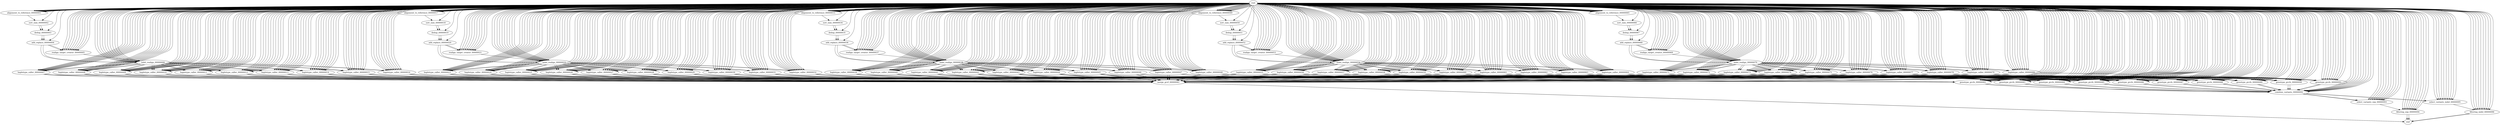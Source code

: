 digraph G {
  alignment_to_reference_00000001 [size="115.282"];
  sort_sam_00000002 [size="24.576"];
  dedup_00000003 [size="209.658"];
  add_replace_00000004 [size="133.391"];
  realign_target_creator_00000005 [size="80.019"];
  indel_realign_00000006 [size="84.294"];
  haplotype_caller_00000007 [size="180.669"];
  haplotype_caller_00000008 [size="108.26"];
  haplotype_caller_00000009 [size="542.896"];
  haplotype_caller_00000010 [size="70.95"];
  haplotype_caller_00000011 [size="453.519"];
  haplotype_caller_00000012 [size="70.95"];
  haplotype_caller_00000013 [size="386.617"];
  haplotype_caller_00000014 [size="526.986"];
  haplotype_caller_00000015 [size="598.566"];
  haplotype_caller_00000016 [size="272.158"];
  alignment_to_reference_00000017 [size="160.847"];
  sort_sam_00000018 [size="59.521"];
  dedup_00000019 [size="45.21"];
  add_replace_00000020 [size="13.98"];
  realign_target_creator_00000021 [size="47.455"];
  indel_realign_00000022 [size="152.628"];
  haplotype_caller_00000023 [size="600.534"];
  haplotype_caller_00000024 [size="549.346"];
  haplotype_caller_00000025 [size="315.293"];
  haplotype_caller_00000026 [size="550.278"];
  haplotype_caller_00000027 [size="545.014"];
  haplotype_caller_00000028 [size="170.959"];
  haplotype_caller_00000029 [size="373.493"];
  haplotype_caller_00000030 [size="156.555"];
  haplotype_caller_00000031 [size="70.95"];
  haplotype_caller_00000032 [size="405.337"];
  alignment_to_reference_00000033 [size="156.669"];
  sort_sam_00000034 [size="73.892"];
  dedup_00000035 [size="77.62"];
  add_replace_00000036 [size="136.064"];
  realign_target_creator_00000037 [size="47.455"];
  indel_realign_00000038 [size="180.244"];
  haplotype_caller_00000039 [size="78.796"];
  haplotype_caller_00000040 [size="307.645"];
  haplotype_caller_00000041 [size="368.805"];
  haplotype_caller_00000042 [size="70.95"];
  haplotype_caller_00000043 [size="454.88"];
  haplotype_caller_00000044 [size="70.95"];
  haplotype_caller_00000045 [size="367.745"];
  haplotype_caller_00000046 [size="684.22"];
  haplotype_caller_00000047 [size="485.167"];
  haplotype_caller_00000048 [size="227.436"];
  alignment_to_reference_00000049 [size="54.873"];
  sort_sam_00000050 [size="21.114"];
  dedup_00000051 [size="221.089"];
  add_replace_00000052 [size="106.533"];
  realign_target_creator_00000053 [size="474.473"];
  indel_realign_00000054 [size="86.773"];
  haplotype_caller_00000055 [size="70.95"];
  haplotype_caller_00000056 [size="371.957"];
  haplotype_caller_00000057 [size="625.09"];
  haplotype_caller_00000058 [size="343.991"];
  haplotype_caller_00000059 [size="542.074"];
  haplotype_caller_00000060 [size="70.95"];
  haplotype_caller_00000061 [size="364.993"];
  haplotype_caller_00000062 [size="410.375"];
  haplotype_caller_00000063 [size="117.539"];
  haplotype_caller_00000064 [size="312.333"];
  alignment_to_reference_00000065 [size="141.84"];
  sort_sam_00000066 [size="50.801"];
  dedup_00000067 [size="224.402"];
  add_replace_00000068 [size="139.024"];
  realign_target_creator_00000069 [size="349.676"];
  indel_realign_00000070 [size="186.357"];
  haplotype_caller_00000071 [size="508.222"];
  haplotype_caller_00000072 [size="663.194"];
  haplotype_caller_00000073 [size="424.047"];
  haplotype_caller_00000074 [size="375.35"];
  haplotype_caller_00000075 [size="96.209"];
  haplotype_caller_00000076 [size="528.437"];
  haplotype_caller_00000077 [size="406.071"];
  haplotype_caller_00000078 [size="500.933"];
  haplotype_caller_00000079 [size="539.686"];
  haplotype_caller_00000080 [size="70.95"];
  merge_gcvf_00000081 [size="3786.136"];
  genotype_gvcfs_00000082 [size="454.006"];
  genotype_gvcfs_00000083 [size="694.15"];
  genotype_gvcfs_00000084 [size="89.923"];
  genotype_gvcfs_00000085 [size="873.991"];
  genotype_gvcfs_00000086 [size="403.692"];
  genotype_gvcfs_00000087 [size="174.226"];
  genotype_gvcfs_00000088 [size="89.923"];
  genotype_gvcfs_00000089 [size="892.797"];
  genotype_gvcfs_00000090 [size="569.964"];
  genotype_gvcfs_00000091 [size="357.887"];
  combine_variants_00000092 [size="16.391"];
  select_variants_snp_00000093 [size="19.749"];
  filtering_snp_00000094 [size="6.751"];
  select_variants_indel_00000095 [size="20.767"];
  filtering_indel_00000096 [size="33.859"];
  alignment_to_reference_00000001 -> sort_sam_00000002 [size="112561"]
  root -> alignment_to_reference_00000001 [size="142561"]
  root -> alignment_to_reference_00000001 [size="244623820"]
  root -> alignment_to_reference_00000001 [size="41379"]
  root -> alignment_to_reference_00000001 [size="23845"]
  root -> alignment_to_reference_00000001 [size="489247688"]
  root -> alignment_to_reference_00000001 [size="108988506"]
  root -> alignment_to_reference_00000001 [size="259156"]
  root -> alignment_to_reference_00000001 [size="990744229"]
  root -> alignment_to_reference_00000001 [size="47448"]
  root -> alignment_to_reference_00000001 [size="978495356"]
  root -> alignment_to_reference_00000001 [size="15976"]
  sort_sam_00000002 -> dedup_00000003 [size="127424"]
  sort_sam_00000002 -> dedup_00000003 [size="36576"]
  root -> sort_sam_00000002 [size="108988506"]
  dedup_00000003 -> add_replace_00000004 [size="127424"]
  dedup_00000003 -> add_replace_00000004 [size="37469"]
  root -> dedup_00000003 [size="108988506"]
  add_replace_00000004 -> realign_target_creator_00000005 [size="127424"]
  add_replace_00000004 -> indel_realign_00000006 [size="127424"]
  add_replace_00000004 -> realign_target_creator_00000005 [size="3795"]
  add_replace_00000004 -> indel_realign_00000006 [size="3795"]
  root -> add_replace_00000004 [size="108988506"]
  realign_target_creator_00000005 -> indel_realign_00000006 [size="40"]
  root -> realign_target_creator_00000005 [size="142561"]
  root -> realign_target_creator_00000005 [size="244623820"]
  root -> realign_target_creator_00000005 [size="41379"]
  root -> realign_target_creator_00000005 [size="489247688"]
  root -> realign_target_creator_00000005 [size="108988506"]
  root -> realign_target_creator_00000005 [size="259156"]
  root -> realign_target_creator_00000005 [size="990744229"]
  root -> realign_target_creator_00000005 [size="47448"]
  root -> realign_target_creator_00000005 [size="978495356"]
  root -> realign_target_creator_00000005 [size="15976"]
  indel_realign_00000006 -> haplotype_caller_00000007 [size="29336"]
  indel_realign_00000006 -> haplotype_caller_00000008 [size="29336"]
  indel_realign_00000006 -> haplotype_caller_00000009 [size="29336"]
  indel_realign_00000006 -> haplotype_caller_00000010 [size="29336"]
  indel_realign_00000006 -> haplotype_caller_00000011 [size="29336"]
  indel_realign_00000006 -> haplotype_caller_00000012 [size="29336"]
  indel_realign_00000006 -> haplotype_caller_00000013 [size="29336"]
  indel_realign_00000006 -> haplotype_caller_00000014 [size="29336"]
  indel_realign_00000006 -> haplotype_caller_00000015 [size="29336"]
  indel_realign_00000006 -> haplotype_caller_00000016 [size="29336"]
  indel_realign_00000006 -> haplotype_caller_00000007 [size="127424"]
  indel_realign_00000006 -> haplotype_caller_00000008 [size="127424"]
  indel_realign_00000006 -> haplotype_caller_00000009 [size="127424"]
  indel_realign_00000006 -> haplotype_caller_00000010 [size="127424"]
  indel_realign_00000006 -> haplotype_caller_00000011 [size="127424"]
  indel_realign_00000006 -> haplotype_caller_00000012 [size="127424"]
  indel_realign_00000006 -> haplotype_caller_00000013 [size="127424"]
  indel_realign_00000006 -> haplotype_caller_00000014 [size="127424"]
  indel_realign_00000006 -> haplotype_caller_00000015 [size="127424"]
  indel_realign_00000006 -> haplotype_caller_00000016 [size="127424"]
  root -> indel_realign_00000006 [size="142561"]
  root -> indel_realign_00000006 [size="244623820"]
  root -> indel_realign_00000006 [size="41379"]
  root -> indel_realign_00000006 [size="489247688"]
  root -> indel_realign_00000006 [size="108988506"]
  root -> indel_realign_00000006 [size="259156"]
  root -> indel_realign_00000006 [size="990744229"]
  root -> indel_realign_00000006 [size="47448"]
  root -> indel_realign_00000006 [size="978495356"]
  root -> indel_realign_00000006 [size="15976"]
  haplotype_caller_00000007 -> merge_gcvf_00000081 [size="75728"]
  haplotype_caller_00000007 -> genotype_gvcfs_00000082 [size="75728"]
  haplotype_caller_00000007 -> merge_gcvf_00000081 [size="22421"]
  haplotype_caller_00000007 -> genotype_gvcfs_00000082 [size="22421"]
  root -> haplotype_caller_00000007 [size="142561"]
  root -> haplotype_caller_00000007 [size="244623820"]
  root -> haplotype_caller_00000007 [size="41379"]
  root -> haplotype_caller_00000007 [size="489247688"]
  root -> haplotype_caller_00000007 [size="108988506"]
  root -> haplotype_caller_00000007 [size="259156"]
  root -> haplotype_caller_00000007 [size="990744229"]
  root -> haplotype_caller_00000007 [size="47448"]
  root -> haplotype_caller_00000007 [size="978495356"]
  root -> haplotype_caller_00000007 [size="2689"]
  haplotype_caller_00000008 -> merge_gcvf_00000081 [size="75728"]
  haplotype_caller_00000008 -> genotype_gvcfs_00000083 [size="75728"]
  haplotype_caller_00000008 -> merge_gcvf_00000081 [size="13352"]
  haplotype_caller_00000008 -> genotype_gvcfs_00000083 [size="13352"]
  root -> haplotype_caller_00000008 [size="142561"]
  root -> haplotype_caller_00000008 [size="244623820"]
  root -> haplotype_caller_00000008 [size="41379"]
  root -> haplotype_caller_00000008 [size="489247688"]
  root -> haplotype_caller_00000008 [size="108988506"]
  root -> haplotype_caller_00000008 [size="259156"]
  root -> haplotype_caller_00000008 [size="990744229"]
  root -> haplotype_caller_00000008 [size="47448"]
  root -> haplotype_caller_00000008 [size="978495356"]
  root -> haplotype_caller_00000008 [size="2871"]
  haplotype_caller_00000009 -> merge_gcvf_00000081 [size="75727"]
  haplotype_caller_00000009 -> genotype_gvcfs_00000084 [size="75727"]
  haplotype_caller_00000009 -> merge_gcvf_00000081 [size="20791"]
  haplotype_caller_00000009 -> genotype_gvcfs_00000084 [size="20791"]
  root -> haplotype_caller_00000009 [size="142561"]
  root -> haplotype_caller_00000009 [size="244623820"]
  root -> haplotype_caller_00000009 [size="41379"]
  root -> haplotype_caller_00000009 [size="489247688"]
  root -> haplotype_caller_00000009 [size="108988506"]
  root -> haplotype_caller_00000009 [size="259156"]
  root -> haplotype_caller_00000009 [size="990744229"]
  root -> haplotype_caller_00000009 [size="47448"]
  root -> haplotype_caller_00000009 [size="978495356"]
  root -> haplotype_caller_00000009 [size="11863"]
  haplotype_caller_00000010 -> merge_gcvf_00000081 [size="75727"]
  haplotype_caller_00000010 -> genotype_gvcfs_00000085 [size="75727"]
  haplotype_caller_00000010 -> merge_gcvf_00000081 [size="15399"]
  haplotype_caller_00000010 -> genotype_gvcfs_00000085 [size="15399"]
  root -> haplotype_caller_00000010 [size="142561"]
  root -> haplotype_caller_00000010 [size="244623820"]
  root -> haplotype_caller_00000010 [size="41379"]
  root -> haplotype_caller_00000010 [size="489247688"]
  root -> haplotype_caller_00000010 [size="108988506"]
  root -> haplotype_caller_00000010 [size="259156"]
  root -> haplotype_caller_00000010 [size="990744229"]
  root -> haplotype_caller_00000010 [size="47448"]
  root -> haplotype_caller_00000010 [size="978495356"]
  root -> haplotype_caller_00000010 [size="12024"]
  haplotype_caller_00000011 -> merge_gcvf_00000081 [size="75728"]
  haplotype_caller_00000011 -> genotype_gvcfs_00000086 [size="75728"]
  haplotype_caller_00000011 -> merge_gcvf_00000081 [size="23513"]
  haplotype_caller_00000011 -> genotype_gvcfs_00000086 [size="23513"]
  root -> haplotype_caller_00000011 [size="142561"]
  root -> haplotype_caller_00000011 [size="244623820"]
  root -> haplotype_caller_00000011 [size="41379"]
  root -> haplotype_caller_00000011 [size="489247688"]
  root -> haplotype_caller_00000011 [size="108988506"]
  root -> haplotype_caller_00000011 [size="259156"]
  root -> haplotype_caller_00000011 [size="990744229"]
  root -> haplotype_caller_00000011 [size="47448"]
  root -> haplotype_caller_00000011 [size="978495356"]
  root -> haplotype_caller_00000011 [size="4243"]
  haplotype_caller_00000012 -> merge_gcvf_00000081 [size="75727"]
  haplotype_caller_00000012 -> genotype_gvcfs_00000087 [size="75727"]
  haplotype_caller_00000012 -> merge_gcvf_00000081 [size="30520"]
  haplotype_caller_00000012 -> genotype_gvcfs_00000087 [size="30520"]
  root -> haplotype_caller_00000012 [size="142561"]
  root -> haplotype_caller_00000012 [size="244623820"]
  root -> haplotype_caller_00000012 [size="41379"]
  root -> haplotype_caller_00000012 [size="489247688"]
  root -> haplotype_caller_00000012 [size="108988506"]
  root -> haplotype_caller_00000012 [size="259156"]
  root -> haplotype_caller_00000012 [size="990744229"]
  root -> haplotype_caller_00000012 [size="47448"]
  root -> haplotype_caller_00000012 [size="978495356"]
  root -> haplotype_caller_00000012 [size="17409"]
  haplotype_caller_00000013 -> merge_gcvf_00000081 [size="75727"]
  haplotype_caller_00000013 -> genotype_gvcfs_00000088 [size="75727"]
  haplotype_caller_00000013 -> merge_gcvf_00000081 [size="22270"]
  haplotype_caller_00000013 -> genotype_gvcfs_00000088 [size="22270"]
  root -> haplotype_caller_00000013 [size="142561"]
  root -> haplotype_caller_00000013 [size="244623820"]
  root -> haplotype_caller_00000013 [size="41379"]
  root -> haplotype_caller_00000013 [size="489247688"]
  root -> haplotype_caller_00000013 [size="108988506"]
  root -> haplotype_caller_00000013 [size="259156"]
  root -> haplotype_caller_00000013 [size="990744229"]
  root -> haplotype_caller_00000013 [size="47448"]
  root -> haplotype_caller_00000013 [size="978495356"]
  root -> haplotype_caller_00000013 [size="14685"]
  haplotype_caller_00000014 -> merge_gcvf_00000081 [size="75727"]
  haplotype_caller_00000014 -> genotype_gvcfs_00000089 [size="75727"]
  haplotype_caller_00000014 -> merge_gcvf_00000081 [size="28948"]
  haplotype_caller_00000014 -> genotype_gvcfs_00000089 [size="28948"]
  root -> haplotype_caller_00000014 [size="142561"]
  root -> haplotype_caller_00000014 [size="244623820"]
  root -> haplotype_caller_00000014 [size="41379"]
  root -> haplotype_caller_00000014 [size="489247688"]
  root -> haplotype_caller_00000014 [size="108988506"]
  root -> haplotype_caller_00000014 [size="259156"]
  root -> haplotype_caller_00000014 [size="990744229"]
  root -> haplotype_caller_00000014 [size="47448"]
  root -> haplotype_caller_00000014 [size="978495356"]
  root -> haplotype_caller_00000014 [size="9015"]
  haplotype_caller_00000015 -> merge_gcvf_00000081 [size="75728"]
  haplotype_caller_00000015 -> genotype_gvcfs_00000090 [size="75728"]
  haplotype_caller_00000015 -> merge_gcvf_00000081 [size="21829"]
  haplotype_caller_00000015 -> genotype_gvcfs_00000090 [size="21829"]
  root -> haplotype_caller_00000015 [size="142561"]
  root -> haplotype_caller_00000015 [size="244623820"]
  root -> haplotype_caller_00000015 [size="41379"]
  root -> haplotype_caller_00000015 [size="489247688"]
  root -> haplotype_caller_00000015 [size="108988506"]
  root -> haplotype_caller_00000015 [size="259156"]
  root -> haplotype_caller_00000015 [size="990744229"]
  root -> haplotype_caller_00000015 [size="47448"]
  root -> haplotype_caller_00000015 [size="978495356"]
  root -> haplotype_caller_00000015 [size="16957"]
  haplotype_caller_00000016 -> merge_gcvf_00000081 [size="75727"]
  haplotype_caller_00000016 -> genotype_gvcfs_00000091 [size="75727"]
  haplotype_caller_00000016 -> merge_gcvf_00000081 [size="30344"]
  haplotype_caller_00000016 -> genotype_gvcfs_00000091 [size="30344"]
  root -> haplotype_caller_00000016 [size="142561"]
  root -> haplotype_caller_00000016 [size="244623820"]
  root -> haplotype_caller_00000016 [size="41379"]
  root -> haplotype_caller_00000016 [size="489247688"]
  root -> haplotype_caller_00000016 [size="108988506"]
  root -> haplotype_caller_00000016 [size="259156"]
  root -> haplotype_caller_00000016 [size="990744229"]
  root -> haplotype_caller_00000016 [size="47448"]
  root -> haplotype_caller_00000016 [size="978495356"]
  root -> haplotype_caller_00000016 [size="14416"]
  alignment_to_reference_00000017 -> sort_sam_00000018 [size="112561"]
  root -> alignment_to_reference_00000017 [size="142561"]
  root -> alignment_to_reference_00000017 [size="244623820"]
  root -> alignment_to_reference_00000017 [size="41379"]
  root -> alignment_to_reference_00000017 [size="23845"]
  root -> alignment_to_reference_00000017 [size="489247688"]
  root -> alignment_to_reference_00000017 [size="108988506"]
  root -> alignment_to_reference_00000017 [size="259156"]
  root -> alignment_to_reference_00000017 [size="990744229"]
  root -> alignment_to_reference_00000017 [size="47448"]
  root -> alignment_to_reference_00000017 [size="978495356"]
  root -> alignment_to_reference_00000017 [size="15976"]
  sort_sam_00000018 -> dedup_00000019 [size="127424"]
  sort_sam_00000018 -> dedup_00000019 [size="36576"]
  root -> sort_sam_00000018 [size="108988506"]
  dedup_00000019 -> add_replace_00000020 [size="127424"]
  dedup_00000019 -> add_replace_00000020 [size="37469"]
  root -> dedup_00000019 [size="108988506"]
  add_replace_00000020 -> realign_target_creator_00000021 [size="127424"]
  add_replace_00000020 -> indel_realign_00000022 [size="127424"]
  add_replace_00000020 -> realign_target_creator_00000021 [size="3795"]
  add_replace_00000020 -> indel_realign_00000022 [size="3795"]
  root -> add_replace_00000020 [size="108988506"]
  realign_target_creator_00000021 -> indel_realign_00000022 [size="40"]
  root -> realign_target_creator_00000021 [size="142561"]
  root -> realign_target_creator_00000021 [size="244623820"]
  root -> realign_target_creator_00000021 [size="41379"]
  root -> realign_target_creator_00000021 [size="489247688"]
  root -> realign_target_creator_00000021 [size="108988506"]
  root -> realign_target_creator_00000021 [size="259156"]
  root -> realign_target_creator_00000021 [size="990744229"]
  root -> realign_target_creator_00000021 [size="47448"]
  root -> realign_target_creator_00000021 [size="978495356"]
  root -> realign_target_creator_00000021 [size="15976"]
  indel_realign_00000022 -> haplotype_caller_00000023 [size="56621"]
  indel_realign_00000022 -> haplotype_caller_00000024 [size="56621"]
  indel_realign_00000022 -> haplotype_caller_00000025 [size="56621"]
  indel_realign_00000022 -> haplotype_caller_00000026 [size="56621"]
  indel_realign_00000022 -> haplotype_caller_00000027 [size="56621"]
  indel_realign_00000022 -> haplotype_caller_00000028 [size="56621"]
  indel_realign_00000022 -> haplotype_caller_00000029 [size="56621"]
  indel_realign_00000022 -> haplotype_caller_00000030 [size="56621"]
  indel_realign_00000022 -> haplotype_caller_00000031 [size="56621"]
  indel_realign_00000022 -> haplotype_caller_00000032 [size="56621"]
  indel_realign_00000022 -> haplotype_caller_00000023 [size="127424"]
  indel_realign_00000022 -> haplotype_caller_00000024 [size="127424"]
  indel_realign_00000022 -> haplotype_caller_00000025 [size="127424"]
  indel_realign_00000022 -> haplotype_caller_00000026 [size="127424"]
  indel_realign_00000022 -> haplotype_caller_00000027 [size="127424"]
  indel_realign_00000022 -> haplotype_caller_00000028 [size="127424"]
  indel_realign_00000022 -> haplotype_caller_00000029 [size="127424"]
  indel_realign_00000022 -> haplotype_caller_00000030 [size="127424"]
  indel_realign_00000022 -> haplotype_caller_00000031 [size="127424"]
  indel_realign_00000022 -> haplotype_caller_00000032 [size="127424"]
  root -> indel_realign_00000022 [size="142561"]
  root -> indel_realign_00000022 [size="244623820"]
  root -> indel_realign_00000022 [size="41379"]
  root -> indel_realign_00000022 [size="489247688"]
  root -> indel_realign_00000022 [size="108988506"]
  root -> indel_realign_00000022 [size="259156"]
  root -> indel_realign_00000022 [size="990744229"]
  root -> indel_realign_00000022 [size="47448"]
  root -> indel_realign_00000022 [size="978495356"]
  root -> indel_realign_00000022 [size="15976"]
  haplotype_caller_00000023 -> merge_gcvf_00000081 [size="75727"]
  haplotype_caller_00000023 -> genotype_gvcfs_00000082 [size="75727"]
  haplotype_caller_00000023 -> merge_gcvf_00000081 [size="7817"]
  haplotype_caller_00000023 -> genotype_gvcfs_00000082 [size="7817"]
  root -> haplotype_caller_00000023 [size="142561"]
  root -> haplotype_caller_00000023 [size="244623820"]
  root -> haplotype_caller_00000023 [size="41379"]
  root -> haplotype_caller_00000023 [size="489247688"]
  root -> haplotype_caller_00000023 [size="108988506"]
  root -> haplotype_caller_00000023 [size="259156"]
  root -> haplotype_caller_00000023 [size="990744229"]
  root -> haplotype_caller_00000023 [size="47448"]
  root -> haplotype_caller_00000023 [size="978495356"]
  root -> haplotype_caller_00000023 [size="13420"]
  haplotype_caller_00000024 -> merge_gcvf_00000081 [size="75727"]
  haplotype_caller_00000024 -> genotype_gvcfs_00000083 [size="75727"]
  haplotype_caller_00000024 -> merge_gcvf_00000081 [size="26586"]
  haplotype_caller_00000024 -> genotype_gvcfs_00000083 [size="26586"]
  root -> haplotype_caller_00000024 [size="142561"]
  root -> haplotype_caller_00000024 [size="244623820"]
  root -> haplotype_caller_00000024 [size="41379"]
  root -> haplotype_caller_00000024 [size="489247688"]
  root -> haplotype_caller_00000024 [size="108988506"]
  root -> haplotype_caller_00000024 [size="259156"]
  root -> haplotype_caller_00000024 [size="990744229"]
  root -> haplotype_caller_00000024 [size="47448"]
  root -> haplotype_caller_00000024 [size="978495356"]
  root -> haplotype_caller_00000024 [size="15843"]
  haplotype_caller_00000025 -> merge_gcvf_00000081 [size="75727"]
  haplotype_caller_00000025 -> genotype_gvcfs_00000084 [size="75727"]
  haplotype_caller_00000025 -> merge_gcvf_00000081 [size="24424"]
  haplotype_caller_00000025 -> genotype_gvcfs_00000084 [size="24424"]
  root -> haplotype_caller_00000025 [size="142561"]
  root -> haplotype_caller_00000025 [size="244623820"]
  root -> haplotype_caller_00000025 [size="41379"]
  root -> haplotype_caller_00000025 [size="489247688"]
  root -> haplotype_caller_00000025 [size="108988506"]
  root -> haplotype_caller_00000025 [size="259156"]
  root -> haplotype_caller_00000025 [size="990744229"]
  root -> haplotype_caller_00000025 [size="47448"]
  root -> haplotype_caller_00000025 [size="978495356"]
  root -> haplotype_caller_00000025 [size="17245"]
  haplotype_caller_00000026 -> merge_gcvf_00000081 [size="75727"]
  haplotype_caller_00000026 -> genotype_gvcfs_00000085 [size="75727"]
  haplotype_caller_00000026 -> merge_gcvf_00000081 [size="29581"]
  haplotype_caller_00000026 -> genotype_gvcfs_00000085 [size="29581"]
  root -> haplotype_caller_00000026 [size="142561"]
  root -> haplotype_caller_00000026 [size="244623820"]
  root -> haplotype_caller_00000026 [size="41379"]
  root -> haplotype_caller_00000026 [size="489247688"]
  root -> haplotype_caller_00000026 [size="108988506"]
  root -> haplotype_caller_00000026 [size="259156"]
  root -> haplotype_caller_00000026 [size="990744229"]
  root -> haplotype_caller_00000026 [size="47448"]
  root -> haplotype_caller_00000026 [size="978495356"]
  root -> haplotype_caller_00000026 [size="14794"]
  haplotype_caller_00000027 -> merge_gcvf_00000081 [size="75727"]
  haplotype_caller_00000027 -> genotype_gvcfs_00000086 [size="75727"]
  haplotype_caller_00000027 -> merge_gcvf_00000081 [size="2844"]
  haplotype_caller_00000027 -> genotype_gvcfs_00000086 [size="2844"]
  root -> haplotype_caller_00000027 [size="142561"]
  root -> haplotype_caller_00000027 [size="244623820"]
  root -> haplotype_caller_00000027 [size="41379"]
  root -> haplotype_caller_00000027 [size="489247688"]
  root -> haplotype_caller_00000027 [size="108988506"]
  root -> haplotype_caller_00000027 [size="259156"]
  root -> haplotype_caller_00000027 [size="990744229"]
  root -> haplotype_caller_00000027 [size="47448"]
  root -> haplotype_caller_00000027 [size="978495356"]
  root -> haplotype_caller_00000027 [size="14391"]
  haplotype_caller_00000028 -> merge_gcvf_00000081 [size="75727"]
  haplotype_caller_00000028 -> genotype_gvcfs_00000087 [size="75727"]
  haplotype_caller_00000028 -> merge_gcvf_00000081 [size="28641"]
  haplotype_caller_00000028 -> genotype_gvcfs_00000087 [size="28641"]
  root -> haplotype_caller_00000028 [size="142561"]
  root -> haplotype_caller_00000028 [size="244623820"]
  root -> haplotype_caller_00000028 [size="41379"]
  root -> haplotype_caller_00000028 [size="489247688"]
  root -> haplotype_caller_00000028 [size="108988506"]
  root -> haplotype_caller_00000028 [size="259156"]
  root -> haplotype_caller_00000028 [size="990744229"]
  root -> haplotype_caller_00000028 [size="47448"]
  root -> haplotype_caller_00000028 [size="978495356"]
  root -> haplotype_caller_00000028 [size="15835"]
  haplotype_caller_00000029 -> merge_gcvf_00000081 [size="75728"]
  haplotype_caller_00000029 -> genotype_gvcfs_00000088 [size="75728"]
  haplotype_caller_00000029 -> merge_gcvf_00000081 [size="10907"]
  haplotype_caller_00000029 -> genotype_gvcfs_00000088 [size="10907"]
  root -> haplotype_caller_00000029 [size="142561"]
  root -> haplotype_caller_00000029 [size="244623820"]
  root -> haplotype_caller_00000029 [size="41379"]
  root -> haplotype_caller_00000029 [size="489247688"]
  root -> haplotype_caller_00000029 [size="108988506"]
  root -> haplotype_caller_00000029 [size="259156"]
  root -> haplotype_caller_00000029 [size="990744229"]
  root -> haplotype_caller_00000029 [size="47448"]
  root -> haplotype_caller_00000029 [size="978495356"]
  root -> haplotype_caller_00000029 [size="10076"]
  haplotype_caller_00000030 -> merge_gcvf_00000081 [size="75727"]
  haplotype_caller_00000030 -> genotype_gvcfs_00000089 [size="75727"]
  haplotype_caller_00000030 -> merge_gcvf_00000081 [size="23535"]
  haplotype_caller_00000030 -> genotype_gvcfs_00000089 [size="23535"]
  root -> haplotype_caller_00000030 [size="142561"]
  root -> haplotype_caller_00000030 [size="244623820"]
  root -> haplotype_caller_00000030 [size="41379"]
  root -> haplotype_caller_00000030 [size="489247688"]
  root -> haplotype_caller_00000030 [size="108988506"]
  root -> haplotype_caller_00000030 [size="259156"]
  root -> haplotype_caller_00000030 [size="990744229"]
  root -> haplotype_caller_00000030 [size="47448"]
  root -> haplotype_caller_00000030 [size="978495356"]
  root -> haplotype_caller_00000030 [size="3399"]
  haplotype_caller_00000031 -> merge_gcvf_00000081 [size="75728"]
  haplotype_caller_00000031 -> genotype_gvcfs_00000090 [size="75728"]
  haplotype_caller_00000031 -> merge_gcvf_00000081 [size="19680"]
  haplotype_caller_00000031 -> genotype_gvcfs_00000090 [size="19680"]
  root -> haplotype_caller_00000031 [size="142561"]
  root -> haplotype_caller_00000031 [size="244623820"]
  root -> haplotype_caller_00000031 [size="41379"]
  root -> haplotype_caller_00000031 [size="489247688"]
  root -> haplotype_caller_00000031 [size="108988506"]
  root -> haplotype_caller_00000031 [size="259156"]
  root -> haplotype_caller_00000031 [size="990744229"]
  root -> haplotype_caller_00000031 [size="47448"]
  root -> haplotype_caller_00000031 [size="978495356"]
  root -> haplotype_caller_00000031 [size="10939"]
  haplotype_caller_00000032 -> merge_gcvf_00000081 [size="75727"]
  haplotype_caller_00000032 -> genotype_gvcfs_00000091 [size="75727"]
  haplotype_caller_00000032 -> merge_gcvf_00000081 [size="24580"]
  haplotype_caller_00000032 -> genotype_gvcfs_00000091 [size="24580"]
  root -> haplotype_caller_00000032 [size="142561"]
  root -> haplotype_caller_00000032 [size="244623820"]
  root -> haplotype_caller_00000032 [size="41379"]
  root -> haplotype_caller_00000032 [size="489247688"]
  root -> haplotype_caller_00000032 [size="108988506"]
  root -> haplotype_caller_00000032 [size="259156"]
  root -> haplotype_caller_00000032 [size="990744229"]
  root -> haplotype_caller_00000032 [size="47448"]
  root -> haplotype_caller_00000032 [size="978495356"]
  root -> haplotype_caller_00000032 [size="12549"]
  alignment_to_reference_00000033 -> sort_sam_00000034 [size="112561"]
  root -> alignment_to_reference_00000033 [size="142561"]
  root -> alignment_to_reference_00000033 [size="244623820"]
  root -> alignment_to_reference_00000033 [size="41379"]
  root -> alignment_to_reference_00000033 [size="23845"]
  root -> alignment_to_reference_00000033 [size="489247688"]
  root -> alignment_to_reference_00000033 [size="108988506"]
  root -> alignment_to_reference_00000033 [size="259156"]
  root -> alignment_to_reference_00000033 [size="990744229"]
  root -> alignment_to_reference_00000033 [size="47448"]
  root -> alignment_to_reference_00000033 [size="978495356"]
  root -> alignment_to_reference_00000033 [size="15976"]
  sort_sam_00000034 -> dedup_00000035 [size="127424"]
  sort_sam_00000034 -> dedup_00000035 [size="36576"]
  root -> sort_sam_00000034 [size="108988506"]
  dedup_00000035 -> add_replace_00000036 [size="127424"]
  dedup_00000035 -> add_replace_00000036 [size="37469"]
  root -> dedup_00000035 [size="108988506"]
  add_replace_00000036 -> realign_target_creator_00000037 [size="127424"]
  add_replace_00000036 -> indel_realign_00000038 [size="127424"]
  add_replace_00000036 -> realign_target_creator_00000037 [size="3795"]
  add_replace_00000036 -> indel_realign_00000038 [size="3795"]
  root -> add_replace_00000036 [size="108988506"]
  realign_target_creator_00000037 -> indel_realign_00000038 [size="40"]
  root -> realign_target_creator_00000037 [size="142561"]
  root -> realign_target_creator_00000037 [size="244623820"]
  root -> realign_target_creator_00000037 [size="41379"]
  root -> realign_target_creator_00000037 [size="489247688"]
  root -> realign_target_creator_00000037 [size="108988506"]
  root -> realign_target_creator_00000037 [size="259156"]
  root -> realign_target_creator_00000037 [size="990744229"]
  root -> realign_target_creator_00000037 [size="47448"]
  root -> realign_target_creator_00000037 [size="978495356"]
  root -> realign_target_creator_00000037 [size="15976"]
  indel_realign_00000038 -> haplotype_caller_00000039 [size="42220"]
  indel_realign_00000038 -> haplotype_caller_00000040 [size="42220"]
  indel_realign_00000038 -> haplotype_caller_00000041 [size="42220"]
  indel_realign_00000038 -> haplotype_caller_00000042 [size="42220"]
  indel_realign_00000038 -> haplotype_caller_00000043 [size="42220"]
  indel_realign_00000038 -> haplotype_caller_00000044 [size="42220"]
  indel_realign_00000038 -> haplotype_caller_00000045 [size="42220"]
  indel_realign_00000038 -> haplotype_caller_00000046 [size="42220"]
  indel_realign_00000038 -> haplotype_caller_00000047 [size="42220"]
  indel_realign_00000038 -> haplotype_caller_00000048 [size="42220"]
  indel_realign_00000038 -> haplotype_caller_00000039 [size="127424"]
  indel_realign_00000038 -> haplotype_caller_00000040 [size="127424"]
  indel_realign_00000038 -> haplotype_caller_00000041 [size="127424"]
  indel_realign_00000038 -> haplotype_caller_00000042 [size="127424"]
  indel_realign_00000038 -> haplotype_caller_00000043 [size="127424"]
  indel_realign_00000038 -> haplotype_caller_00000044 [size="127424"]
  indel_realign_00000038 -> haplotype_caller_00000045 [size="127424"]
  indel_realign_00000038 -> haplotype_caller_00000046 [size="127424"]
  indel_realign_00000038 -> haplotype_caller_00000047 [size="127424"]
  indel_realign_00000038 -> haplotype_caller_00000048 [size="127424"]
  root -> indel_realign_00000038 [size="142561"]
  root -> indel_realign_00000038 [size="244623820"]
  root -> indel_realign_00000038 [size="41379"]
  root -> indel_realign_00000038 [size="489247688"]
  root -> indel_realign_00000038 [size="108988506"]
  root -> indel_realign_00000038 [size="259156"]
  root -> indel_realign_00000038 [size="990744229"]
  root -> indel_realign_00000038 [size="47448"]
  root -> indel_realign_00000038 [size="978495356"]
  root -> indel_realign_00000038 [size="15976"]
  haplotype_caller_00000039 -> merge_gcvf_00000081 [size="75727"]
  haplotype_caller_00000039 -> genotype_gvcfs_00000082 [size="75727"]
  haplotype_caller_00000039 -> merge_gcvf_00000081 [size="16912"]
  haplotype_caller_00000039 -> genotype_gvcfs_00000082 [size="16912"]
  root -> haplotype_caller_00000039 [size="142561"]
  root -> haplotype_caller_00000039 [size="244623820"]
  root -> haplotype_caller_00000039 [size="41379"]
  root -> haplotype_caller_00000039 [size="489247688"]
  root -> haplotype_caller_00000039 [size="108988506"]
  root -> haplotype_caller_00000039 [size="259156"]
  root -> haplotype_caller_00000039 [size="990744229"]
  root -> haplotype_caller_00000039 [size="47448"]
  root -> haplotype_caller_00000039 [size="978495356"]
  root -> haplotype_caller_00000039 [size="16830"]
  haplotype_caller_00000040 -> merge_gcvf_00000081 [size="75727"]
  haplotype_caller_00000040 -> genotype_gvcfs_00000083 [size="75727"]
  haplotype_caller_00000040 -> merge_gcvf_00000081 [size="16984"]
  haplotype_caller_00000040 -> genotype_gvcfs_00000083 [size="16984"]
  root -> haplotype_caller_00000040 [size="142561"]
  root -> haplotype_caller_00000040 [size="244623820"]
  root -> haplotype_caller_00000040 [size="41379"]
  root -> haplotype_caller_00000040 [size="489247688"]
  root -> haplotype_caller_00000040 [size="108988506"]
  root -> haplotype_caller_00000040 [size="259156"]
  root -> haplotype_caller_00000040 [size="990744229"]
  root -> haplotype_caller_00000040 [size="47448"]
  root -> haplotype_caller_00000040 [size="978495356"]
  root -> haplotype_caller_00000040 [size="9650"]
  haplotype_caller_00000041 -> merge_gcvf_00000081 [size="75727"]
  haplotype_caller_00000041 -> genotype_gvcfs_00000084 [size="75727"]
  haplotype_caller_00000041 -> merge_gcvf_00000081 [size="21870"]
  haplotype_caller_00000041 -> genotype_gvcfs_00000084 [size="21870"]
  root -> haplotype_caller_00000041 [size="142561"]
  root -> haplotype_caller_00000041 [size="244623820"]
  root -> haplotype_caller_00000041 [size="41379"]
  root -> haplotype_caller_00000041 [size="489247688"]
  root -> haplotype_caller_00000041 [size="108988506"]
  root -> haplotype_caller_00000041 [size="259156"]
  root -> haplotype_caller_00000041 [size="990744229"]
  root -> haplotype_caller_00000041 [size="47448"]
  root -> haplotype_caller_00000041 [size="978495356"]
  root -> haplotype_caller_00000041 [size="2536"]
  haplotype_caller_00000042 -> merge_gcvf_00000081 [size="75727"]
  haplotype_caller_00000042 -> genotype_gvcfs_00000085 [size="75727"]
  haplotype_caller_00000042 -> merge_gcvf_00000081 [size="9434"]
  haplotype_caller_00000042 -> genotype_gvcfs_00000085 [size="9434"]
  root -> haplotype_caller_00000042 [size="142561"]
  root -> haplotype_caller_00000042 [size="244623820"]
  root -> haplotype_caller_00000042 [size="41379"]
  root -> haplotype_caller_00000042 [size="489247688"]
  root -> haplotype_caller_00000042 [size="108988506"]
  root -> haplotype_caller_00000042 [size="259156"]
  root -> haplotype_caller_00000042 [size="990744229"]
  root -> haplotype_caller_00000042 [size="47448"]
  root -> haplotype_caller_00000042 [size="978495356"]
  root -> haplotype_caller_00000042 [size="6495"]
  haplotype_caller_00000043 -> merge_gcvf_00000081 [size="75727"]
  haplotype_caller_00000043 -> genotype_gvcfs_00000086 [size="75727"]
  haplotype_caller_00000043 -> merge_gcvf_00000081 [size="29270"]
  haplotype_caller_00000043 -> genotype_gvcfs_00000086 [size="29270"]
  root -> haplotype_caller_00000043 [size="142561"]
  root -> haplotype_caller_00000043 [size="244623820"]
  root -> haplotype_caller_00000043 [size="41379"]
  root -> haplotype_caller_00000043 [size="489247688"]
  root -> haplotype_caller_00000043 [size="108988506"]
  root -> haplotype_caller_00000043 [size="259156"]
  root -> haplotype_caller_00000043 [size="990744229"]
  root -> haplotype_caller_00000043 [size="47448"]
  root -> haplotype_caller_00000043 [size="978495356"]
  root -> haplotype_caller_00000043 [size="1597"]
  haplotype_caller_00000044 -> merge_gcvf_00000081 [size="75727"]
  haplotype_caller_00000044 -> genotype_gvcfs_00000087 [size="75727"]
  haplotype_caller_00000044 -> merge_gcvf_00000081 [size="19205"]
  haplotype_caller_00000044 -> genotype_gvcfs_00000087 [size="19205"]
  root -> haplotype_caller_00000044 [size="142561"]
  root -> haplotype_caller_00000044 [size="244623820"]
  root -> haplotype_caller_00000044 [size="41379"]
  root -> haplotype_caller_00000044 [size="489247688"]
  root -> haplotype_caller_00000044 [size="108988506"]
  root -> haplotype_caller_00000044 [size="259156"]
  root -> haplotype_caller_00000044 [size="990744229"]
  root -> haplotype_caller_00000044 [size="47448"]
  root -> haplotype_caller_00000044 [size="978495356"]
  root -> haplotype_caller_00000044 [size="15523"]
  haplotype_caller_00000045 -> merge_gcvf_00000081 [size="75727"]
  haplotype_caller_00000045 -> genotype_gvcfs_00000088 [size="75727"]
  haplotype_caller_00000045 -> merge_gcvf_00000081 [size="14770"]
  haplotype_caller_00000045 -> genotype_gvcfs_00000088 [size="14770"]
  root -> haplotype_caller_00000045 [size="142561"]
  root -> haplotype_caller_00000045 [size="244623820"]
  root -> haplotype_caller_00000045 [size="41379"]
  root -> haplotype_caller_00000045 [size="489247688"]
  root -> haplotype_caller_00000045 [size="108988506"]
  root -> haplotype_caller_00000045 [size="259156"]
  root -> haplotype_caller_00000045 [size="990744229"]
  root -> haplotype_caller_00000045 [size="47448"]
  root -> haplotype_caller_00000045 [size="978495356"]
  root -> haplotype_caller_00000045 [size="15854"]
  haplotype_caller_00000046 -> merge_gcvf_00000081 [size="75727"]
  haplotype_caller_00000046 -> genotype_gvcfs_00000089 [size="75727"]
  haplotype_caller_00000046 -> merge_gcvf_00000081 [size="3030"]
  haplotype_caller_00000046 -> genotype_gvcfs_00000089 [size="3030"]
  root -> haplotype_caller_00000046 [size="142561"]
  root -> haplotype_caller_00000046 [size="244623820"]
  root -> haplotype_caller_00000046 [size="41379"]
  root -> haplotype_caller_00000046 [size="489247688"]
  root -> haplotype_caller_00000046 [size="108988506"]
  root -> haplotype_caller_00000046 [size="259156"]
  root -> haplotype_caller_00000046 [size="990744229"]
  root -> haplotype_caller_00000046 [size="47448"]
  root -> haplotype_caller_00000046 [size="978495356"]
  root -> haplotype_caller_00000046 [size="5865"]
  haplotype_caller_00000047 -> merge_gcvf_00000081 [size="75727"]
  haplotype_caller_00000047 -> genotype_gvcfs_00000090 [size="75727"]
  haplotype_caller_00000047 -> merge_gcvf_00000081 [size="2844"]
  haplotype_caller_00000047 -> genotype_gvcfs_00000090 [size="2844"]
  root -> haplotype_caller_00000047 [size="142561"]
  root -> haplotype_caller_00000047 [size="244623820"]
  root -> haplotype_caller_00000047 [size="41379"]
  root -> haplotype_caller_00000047 [size="489247688"]
  root -> haplotype_caller_00000047 [size="108988506"]
  root -> haplotype_caller_00000047 [size="259156"]
  root -> haplotype_caller_00000047 [size="990744229"]
  root -> haplotype_caller_00000047 [size="47448"]
  root -> haplotype_caller_00000047 [size="978495356"]
  root -> haplotype_caller_00000047 [size="11731"]
  haplotype_caller_00000048 -> merge_gcvf_00000081 [size="75727"]
  haplotype_caller_00000048 -> genotype_gvcfs_00000091 [size="75727"]
  haplotype_caller_00000048 -> merge_gcvf_00000081 [size="26395"]
  haplotype_caller_00000048 -> genotype_gvcfs_00000091 [size="26395"]
  root -> haplotype_caller_00000048 [size="142561"]
  root -> haplotype_caller_00000048 [size="244623820"]
  root -> haplotype_caller_00000048 [size="41379"]
  root -> haplotype_caller_00000048 [size="489247688"]
  root -> haplotype_caller_00000048 [size="108988506"]
  root -> haplotype_caller_00000048 [size="259156"]
  root -> haplotype_caller_00000048 [size="990744229"]
  root -> haplotype_caller_00000048 [size="47448"]
  root -> haplotype_caller_00000048 [size="978495356"]
  root -> haplotype_caller_00000048 [size="12689"]
  alignment_to_reference_00000049 -> sort_sam_00000050 [size="112561"]
  root -> alignment_to_reference_00000049 [size="142561"]
  root -> alignment_to_reference_00000049 [size="244623820"]
  root -> alignment_to_reference_00000049 [size="41379"]
  root -> alignment_to_reference_00000049 [size="23845"]
  root -> alignment_to_reference_00000049 [size="489247688"]
  root -> alignment_to_reference_00000049 [size="108988506"]
  root -> alignment_to_reference_00000049 [size="259156"]
  root -> alignment_to_reference_00000049 [size="990744229"]
  root -> alignment_to_reference_00000049 [size="47448"]
  root -> alignment_to_reference_00000049 [size="978495356"]
  root -> alignment_to_reference_00000049 [size="15976"]
  sort_sam_00000050 -> dedup_00000051 [size="127424"]
  sort_sam_00000050 -> dedup_00000051 [size="36576"]
  root -> sort_sam_00000050 [size="108988506"]
  dedup_00000051 -> add_replace_00000052 [size="127424"]
  dedup_00000051 -> add_replace_00000052 [size="37469"]
  root -> dedup_00000051 [size="108988506"]
  add_replace_00000052 -> realign_target_creator_00000053 [size="127424"]
  add_replace_00000052 -> indel_realign_00000054 [size="127424"]
  add_replace_00000052 -> realign_target_creator_00000053 [size="3795"]
  add_replace_00000052 -> indel_realign_00000054 [size="3795"]
  root -> add_replace_00000052 [size="108988506"]
  realign_target_creator_00000053 -> indel_realign_00000054 [size="40"]
  root -> realign_target_creator_00000053 [size="142561"]
  root -> realign_target_creator_00000053 [size="244623820"]
  root -> realign_target_creator_00000053 [size="41379"]
  root -> realign_target_creator_00000053 [size="489247688"]
  root -> realign_target_creator_00000053 [size="108988506"]
  root -> realign_target_creator_00000053 [size="259156"]
  root -> realign_target_creator_00000053 [size="990744229"]
  root -> realign_target_creator_00000053 [size="47448"]
  root -> realign_target_creator_00000053 [size="978495356"]
  root -> realign_target_creator_00000053 [size="15976"]
  indel_realign_00000054 -> haplotype_caller_00000055 [size="57559"]
  indel_realign_00000054 -> haplotype_caller_00000056 [size="57559"]
  indel_realign_00000054 -> haplotype_caller_00000057 [size="57559"]
  indel_realign_00000054 -> haplotype_caller_00000058 [size="57559"]
  indel_realign_00000054 -> haplotype_caller_00000059 [size="57559"]
  indel_realign_00000054 -> haplotype_caller_00000060 [size="57559"]
  indel_realign_00000054 -> haplotype_caller_00000061 [size="57559"]
  indel_realign_00000054 -> haplotype_caller_00000062 [size="57559"]
  indel_realign_00000054 -> haplotype_caller_00000063 [size="57559"]
  indel_realign_00000054 -> haplotype_caller_00000064 [size="57559"]
  indel_realign_00000054 -> haplotype_caller_00000055 [size="127424"]
  indel_realign_00000054 -> haplotype_caller_00000056 [size="127424"]
  indel_realign_00000054 -> haplotype_caller_00000057 [size="127424"]
  indel_realign_00000054 -> haplotype_caller_00000058 [size="127424"]
  indel_realign_00000054 -> haplotype_caller_00000059 [size="127424"]
  indel_realign_00000054 -> haplotype_caller_00000060 [size="127424"]
  indel_realign_00000054 -> haplotype_caller_00000061 [size="127424"]
  indel_realign_00000054 -> haplotype_caller_00000062 [size="127424"]
  indel_realign_00000054 -> haplotype_caller_00000063 [size="127424"]
  indel_realign_00000054 -> haplotype_caller_00000064 [size="127424"]
  root -> indel_realign_00000054 [size="142561"]
  root -> indel_realign_00000054 [size="244623820"]
  root -> indel_realign_00000054 [size="41379"]
  root -> indel_realign_00000054 [size="489247688"]
  root -> indel_realign_00000054 [size="108988506"]
  root -> indel_realign_00000054 [size="259156"]
  root -> indel_realign_00000054 [size="990744229"]
  root -> indel_realign_00000054 [size="47448"]
  root -> indel_realign_00000054 [size="978495356"]
  root -> indel_realign_00000054 [size="15976"]
  haplotype_caller_00000055 -> merge_gcvf_00000081 [size="75727"]
  haplotype_caller_00000055 -> genotype_gvcfs_00000082 [size="75727"]
  haplotype_caller_00000055 -> merge_gcvf_00000081 [size="28298"]
  haplotype_caller_00000055 -> genotype_gvcfs_00000082 [size="28298"]
  root -> haplotype_caller_00000055 [size="142561"]
  root -> haplotype_caller_00000055 [size="244623820"]
  root -> haplotype_caller_00000055 [size="41379"]
  root -> haplotype_caller_00000055 [size="489247688"]
  root -> haplotype_caller_00000055 [size="108988506"]
  root -> haplotype_caller_00000055 [size="259156"]
  root -> haplotype_caller_00000055 [size="990744229"]
  root -> haplotype_caller_00000055 [size="47448"]
  root -> haplotype_caller_00000055 [size="978495356"]
  root -> haplotype_caller_00000055 [size="10642"]
  haplotype_caller_00000056 -> merge_gcvf_00000081 [size="75728"]
  haplotype_caller_00000056 -> genotype_gvcfs_00000083 [size="75728"]
  haplotype_caller_00000056 -> merge_gcvf_00000081 [size="4577"]
  haplotype_caller_00000056 -> genotype_gvcfs_00000083 [size="4577"]
  root -> haplotype_caller_00000056 [size="142561"]
  root -> haplotype_caller_00000056 [size="244623820"]
  root -> haplotype_caller_00000056 [size="41379"]
  root -> haplotype_caller_00000056 [size="489247688"]
  root -> haplotype_caller_00000056 [size="108988506"]
  root -> haplotype_caller_00000056 [size="259156"]
  root -> haplotype_caller_00000056 [size="990744229"]
  root -> haplotype_caller_00000056 [size="47448"]
  root -> haplotype_caller_00000056 [size="978495356"]
  root -> haplotype_caller_00000056 [size="14452"]
  haplotype_caller_00000057 -> merge_gcvf_00000081 [size="75728"]
  haplotype_caller_00000057 -> genotype_gvcfs_00000084 [size="75728"]
  haplotype_caller_00000057 -> merge_gcvf_00000081 [size="19448"]
  haplotype_caller_00000057 -> genotype_gvcfs_00000084 [size="19448"]
  root -> haplotype_caller_00000057 [size="142561"]
  root -> haplotype_caller_00000057 [size="244623820"]
  root -> haplotype_caller_00000057 [size="41379"]
  root -> haplotype_caller_00000057 [size="489247688"]
  root -> haplotype_caller_00000057 [size="108988506"]
  root -> haplotype_caller_00000057 [size="259156"]
  root -> haplotype_caller_00000057 [size="990744229"]
  root -> haplotype_caller_00000057 [size="47448"]
  root -> haplotype_caller_00000057 [size="978495356"]
  root -> haplotype_caller_00000057 [size="16470"]
  haplotype_caller_00000058 -> merge_gcvf_00000081 [size="75727"]
  haplotype_caller_00000058 -> genotype_gvcfs_00000085 [size="75727"]
  haplotype_caller_00000058 -> merge_gcvf_00000081 [size="29252"]
  haplotype_caller_00000058 -> genotype_gvcfs_00000085 [size="29252"]
  root -> haplotype_caller_00000058 [size="142561"]
  root -> haplotype_caller_00000058 [size="244623820"]
  root -> haplotype_caller_00000058 [size="41379"]
  root -> haplotype_caller_00000058 [size="489247688"]
  root -> haplotype_caller_00000058 [size="108988506"]
  root -> haplotype_caller_00000058 [size="259156"]
  root -> haplotype_caller_00000058 [size="990744229"]
  root -> haplotype_caller_00000058 [size="47448"]
  root -> haplotype_caller_00000058 [size="978495356"]
  root -> haplotype_caller_00000058 [size="14434"]
  haplotype_caller_00000059 -> merge_gcvf_00000081 [size="75728"]
  haplotype_caller_00000059 -> genotype_gvcfs_00000086 [size="75728"]
  haplotype_caller_00000059 -> merge_gcvf_00000081 [size="30172"]
  haplotype_caller_00000059 -> genotype_gvcfs_00000086 [size="30172"]
  root -> haplotype_caller_00000059 [size="142561"]
  root -> haplotype_caller_00000059 [size="244623820"]
  root -> haplotype_caller_00000059 [size="41379"]
  root -> haplotype_caller_00000059 [size="489247688"]
  root -> haplotype_caller_00000059 [size="108988506"]
  root -> haplotype_caller_00000059 [size="259156"]
  root -> haplotype_caller_00000059 [size="990744229"]
  root -> haplotype_caller_00000059 [size="47448"]
  root -> haplotype_caller_00000059 [size="978495356"]
  root -> haplotype_caller_00000059 [size="9849"]
  haplotype_caller_00000060 -> merge_gcvf_00000081 [size="75727"]
  haplotype_caller_00000060 -> genotype_gvcfs_00000087 [size="75727"]
  haplotype_caller_00000060 -> merge_gcvf_00000081 [size="23232"]
  haplotype_caller_00000060 -> genotype_gvcfs_00000087 [size="23232"]
  root -> haplotype_caller_00000060 [size="142561"]
  root -> haplotype_caller_00000060 [size="244623820"]
  root -> haplotype_caller_00000060 [size="41379"]
  root -> haplotype_caller_00000060 [size="489247688"]
  root -> haplotype_caller_00000060 [size="108988506"]
  root -> haplotype_caller_00000060 [size="259156"]
  root -> haplotype_caller_00000060 [size="990744229"]
  root -> haplotype_caller_00000060 [size="47448"]
  root -> haplotype_caller_00000060 [size="978495356"]
  root -> haplotype_caller_00000060 [size="8898"]
  haplotype_caller_00000061 -> merge_gcvf_00000081 [size="75728"]
  haplotype_caller_00000061 -> genotype_gvcfs_00000088 [size="75728"]
  haplotype_caller_00000061 -> merge_gcvf_00000081 [size="26033"]
  haplotype_caller_00000061 -> genotype_gvcfs_00000088 [size="26033"]
  root -> haplotype_caller_00000061 [size="142561"]
  root -> haplotype_caller_00000061 [size="244623820"]
  root -> haplotype_caller_00000061 [size="41379"]
  root -> haplotype_caller_00000061 [size="489247688"]
  root -> haplotype_caller_00000061 [size="108988506"]
  root -> haplotype_caller_00000061 [size="259156"]
  root -> haplotype_caller_00000061 [size="990744229"]
  root -> haplotype_caller_00000061 [size="47448"]
  root -> haplotype_caller_00000061 [size="978495356"]
  root -> haplotype_caller_00000061 [size="14081"]
  haplotype_caller_00000062 -> merge_gcvf_00000081 [size="75727"]
  haplotype_caller_00000062 -> genotype_gvcfs_00000089 [size="75727"]
  haplotype_caller_00000062 -> merge_gcvf_00000081 [size="24225"]
  haplotype_caller_00000062 -> genotype_gvcfs_00000089 [size="24225"]
  root -> haplotype_caller_00000062 [size="142561"]
  root -> haplotype_caller_00000062 [size="244623820"]
  root -> haplotype_caller_00000062 [size="41379"]
  root -> haplotype_caller_00000062 [size="489247688"]
  root -> haplotype_caller_00000062 [size="108988506"]
  root -> haplotype_caller_00000062 [size="259156"]
  root -> haplotype_caller_00000062 [size="990744229"]
  root -> haplotype_caller_00000062 [size="47448"]
  root -> haplotype_caller_00000062 [size="978495356"]
  root -> haplotype_caller_00000062 [size="10299"]
  haplotype_caller_00000063 -> merge_gcvf_00000081 [size="75727"]
  haplotype_caller_00000063 -> genotype_gvcfs_00000090 [size="75727"]
  haplotype_caller_00000063 -> merge_gcvf_00000081 [size="25076"]
  haplotype_caller_00000063 -> genotype_gvcfs_00000090 [size="25076"]
  root -> haplotype_caller_00000063 [size="142561"]
  root -> haplotype_caller_00000063 [size="244623820"]
  root -> haplotype_caller_00000063 [size="41379"]
  root -> haplotype_caller_00000063 [size="489247688"]
  root -> haplotype_caller_00000063 [size="108988506"]
  root -> haplotype_caller_00000063 [size="259156"]
  root -> haplotype_caller_00000063 [size="990744229"]
  root -> haplotype_caller_00000063 [size="47448"]
  root -> haplotype_caller_00000063 [size="978495356"]
  root -> haplotype_caller_00000063 [size="13425"]
  haplotype_caller_00000064 -> merge_gcvf_00000081 [size="75727"]
  haplotype_caller_00000064 -> genotype_gvcfs_00000091 [size="75727"]
  haplotype_caller_00000064 -> merge_gcvf_00000081 [size="24564"]
  haplotype_caller_00000064 -> genotype_gvcfs_00000091 [size="24564"]
  root -> haplotype_caller_00000064 [size="142561"]
  root -> haplotype_caller_00000064 [size="244623820"]
  root -> haplotype_caller_00000064 [size="41379"]
  root -> haplotype_caller_00000064 [size="489247688"]
  root -> haplotype_caller_00000064 [size="108988506"]
  root -> haplotype_caller_00000064 [size="259156"]
  root -> haplotype_caller_00000064 [size="990744229"]
  root -> haplotype_caller_00000064 [size="47448"]
  root -> haplotype_caller_00000064 [size="978495356"]
  root -> haplotype_caller_00000064 [size="4644"]
  alignment_to_reference_00000065 -> sort_sam_00000066 [size="112561"]
  root -> alignment_to_reference_00000065 [size="142561"]
  root -> alignment_to_reference_00000065 [size="244623820"]
  root -> alignment_to_reference_00000065 [size="41379"]
  root -> alignment_to_reference_00000065 [size="23845"]
  root -> alignment_to_reference_00000065 [size="489247688"]
  root -> alignment_to_reference_00000065 [size="108988506"]
  root -> alignment_to_reference_00000065 [size="259156"]
  root -> alignment_to_reference_00000065 [size="990744229"]
  root -> alignment_to_reference_00000065 [size="47448"]
  root -> alignment_to_reference_00000065 [size="978495356"]
  root -> alignment_to_reference_00000065 [size="15976"]
  sort_sam_00000066 -> dedup_00000067 [size="127424"]
  sort_sam_00000066 -> dedup_00000067 [size="36576"]
  root -> sort_sam_00000066 [size="108988506"]
  dedup_00000067 -> add_replace_00000068 [size="127424"]
  dedup_00000067 -> add_replace_00000068 [size="37469"]
  root -> dedup_00000067 [size="108988506"]
  add_replace_00000068 -> realign_target_creator_00000069 [size="127424"]
  add_replace_00000068 -> indel_realign_00000070 [size="127424"]
  add_replace_00000068 -> realign_target_creator_00000069 [size="3795"]
  add_replace_00000068 -> indel_realign_00000070 [size="3795"]
  root -> add_replace_00000068 [size="108988506"]
  realign_target_creator_00000069 -> indel_realign_00000070 [size="40"]
  root -> realign_target_creator_00000069 [size="142561"]
  root -> realign_target_creator_00000069 [size="244623820"]
  root -> realign_target_creator_00000069 [size="41379"]
  root -> realign_target_creator_00000069 [size="489247688"]
  root -> realign_target_creator_00000069 [size="108988506"]
  root -> realign_target_creator_00000069 [size="259156"]
  root -> realign_target_creator_00000069 [size="990744229"]
  root -> realign_target_creator_00000069 [size="47448"]
  root -> realign_target_creator_00000069 [size="978495356"]
  root -> realign_target_creator_00000069 [size="15976"]
  indel_realign_00000070 -> haplotype_caller_00000071 [size="27938"]
  indel_realign_00000070 -> haplotype_caller_00000072 [size="27938"]
  indel_realign_00000070 -> haplotype_caller_00000073 [size="27938"]
  indel_realign_00000070 -> haplotype_caller_00000074 [size="27938"]
  indel_realign_00000070 -> haplotype_caller_00000075 [size="27938"]
  indel_realign_00000070 -> haplotype_caller_00000076 [size="27938"]
  indel_realign_00000070 -> haplotype_caller_00000077 [size="27938"]
  indel_realign_00000070 -> haplotype_caller_00000078 [size="27938"]
  indel_realign_00000070 -> haplotype_caller_00000079 [size="27938"]
  indel_realign_00000070 -> haplotype_caller_00000080 [size="27938"]
  indel_realign_00000070 -> haplotype_caller_00000071 [size="127424"]
  indel_realign_00000070 -> haplotype_caller_00000072 [size="127424"]
  indel_realign_00000070 -> haplotype_caller_00000073 [size="127424"]
  indel_realign_00000070 -> haplotype_caller_00000074 [size="127424"]
  indel_realign_00000070 -> haplotype_caller_00000075 [size="127424"]
  indel_realign_00000070 -> haplotype_caller_00000076 [size="127424"]
  indel_realign_00000070 -> haplotype_caller_00000077 [size="127424"]
  indel_realign_00000070 -> haplotype_caller_00000078 [size="127424"]
  indel_realign_00000070 -> haplotype_caller_00000079 [size="127424"]
  indel_realign_00000070 -> haplotype_caller_00000080 [size="127424"]
  root -> indel_realign_00000070 [size="142561"]
  root -> indel_realign_00000070 [size="244623820"]
  root -> indel_realign_00000070 [size="41379"]
  root -> indel_realign_00000070 [size="489247688"]
  root -> indel_realign_00000070 [size="108988506"]
  root -> indel_realign_00000070 [size="259156"]
  root -> indel_realign_00000070 [size="990744229"]
  root -> indel_realign_00000070 [size="47448"]
  root -> indel_realign_00000070 [size="978495356"]
  root -> indel_realign_00000070 [size="15976"]
  haplotype_caller_00000071 -> merge_gcvf_00000081 [size="75727"]
  haplotype_caller_00000071 -> genotype_gvcfs_00000082 [size="75727"]
  haplotype_caller_00000071 -> merge_gcvf_00000081 [size="30668"]
  haplotype_caller_00000071 -> genotype_gvcfs_00000082 [size="30668"]
  root -> haplotype_caller_00000071 [size="142561"]
  root -> haplotype_caller_00000071 [size="244623820"]
  root -> haplotype_caller_00000071 [size="41379"]
  root -> haplotype_caller_00000071 [size="489247688"]
  root -> haplotype_caller_00000071 [size="108988506"]
  root -> haplotype_caller_00000071 [size="259156"]
  root -> haplotype_caller_00000071 [size="990744229"]
  root -> haplotype_caller_00000071 [size="47448"]
  root -> haplotype_caller_00000071 [size="978495356"]
  root -> haplotype_caller_00000071 [size="13029"]
  haplotype_caller_00000072 -> merge_gcvf_00000081 [size="75727"]
  haplotype_caller_00000072 -> genotype_gvcfs_00000083 [size="75727"]
  haplotype_caller_00000072 -> merge_gcvf_00000081 [size="18935"]
  haplotype_caller_00000072 -> genotype_gvcfs_00000083 [size="18935"]
  root -> haplotype_caller_00000072 [size="142561"]
  root -> haplotype_caller_00000072 [size="244623820"]
  root -> haplotype_caller_00000072 [size="41379"]
  root -> haplotype_caller_00000072 [size="489247688"]
  root -> haplotype_caller_00000072 [size="108988506"]
  root -> haplotype_caller_00000072 [size="259156"]
  root -> haplotype_caller_00000072 [size="990744229"]
  root -> haplotype_caller_00000072 [size="47448"]
  root -> haplotype_caller_00000072 [size="978495356"]
  root -> haplotype_caller_00000072 [size="1597"]
  haplotype_caller_00000073 -> merge_gcvf_00000081 [size="75728"]
  haplotype_caller_00000073 -> genotype_gvcfs_00000084 [size="75728"]
  haplotype_caller_00000073 -> merge_gcvf_00000081 [size="10798"]
  haplotype_caller_00000073 -> genotype_gvcfs_00000084 [size="10798"]
  root -> haplotype_caller_00000073 [size="142561"]
  root -> haplotype_caller_00000073 [size="244623820"]
  root -> haplotype_caller_00000073 [size="41379"]
  root -> haplotype_caller_00000073 [size="489247688"]
  root -> haplotype_caller_00000073 [size="108988506"]
  root -> haplotype_caller_00000073 [size="259156"]
  root -> haplotype_caller_00000073 [size="990744229"]
  root -> haplotype_caller_00000073 [size="47448"]
  root -> haplotype_caller_00000073 [size="978495356"]
  root -> haplotype_caller_00000073 [size="11526"]
  haplotype_caller_00000074 -> merge_gcvf_00000081 [size="75727"]
  haplotype_caller_00000074 -> genotype_gvcfs_00000085 [size="75727"]
  haplotype_caller_00000074 -> merge_gcvf_00000081 [size="22998"]
  haplotype_caller_00000074 -> genotype_gvcfs_00000085 [size="22998"]
  root -> haplotype_caller_00000074 [size="142561"]
  root -> haplotype_caller_00000074 [size="244623820"]
  root -> haplotype_caller_00000074 [size="41379"]
  root -> haplotype_caller_00000074 [size="489247688"]
  root -> haplotype_caller_00000074 [size="108988506"]
  root -> haplotype_caller_00000074 [size="259156"]
  root -> haplotype_caller_00000074 [size="990744229"]
  root -> haplotype_caller_00000074 [size="47448"]
  root -> haplotype_caller_00000074 [size="978495356"]
  root -> haplotype_caller_00000074 [size="12459"]
  haplotype_caller_00000075 -> merge_gcvf_00000081 [size="75727"]
  haplotype_caller_00000075 -> genotype_gvcfs_00000086 [size="75727"]
  haplotype_caller_00000075 -> merge_gcvf_00000081 [size="13938"]
  haplotype_caller_00000075 -> genotype_gvcfs_00000086 [size="13938"]
  root -> haplotype_caller_00000075 [size="142561"]
  root -> haplotype_caller_00000075 [size="244623820"]
  root -> haplotype_caller_00000075 [size="41379"]
  root -> haplotype_caller_00000075 [size="489247688"]
  root -> haplotype_caller_00000075 [size="108988506"]
  root -> haplotype_caller_00000075 [size="259156"]
  root -> haplotype_caller_00000075 [size="990744229"]
  root -> haplotype_caller_00000075 [size="47448"]
  root -> haplotype_caller_00000075 [size="978495356"]
  root -> haplotype_caller_00000075 [size="5747"]
  haplotype_caller_00000076 -> merge_gcvf_00000081 [size="75727"]
  haplotype_caller_00000076 -> genotype_gvcfs_00000087 [size="75727"]
  haplotype_caller_00000076 -> merge_gcvf_00000081 [size="21882"]
  haplotype_caller_00000076 -> genotype_gvcfs_00000087 [size="21882"]
  root -> haplotype_caller_00000076 [size="142561"]
  root -> haplotype_caller_00000076 [size="244623820"]
  root -> haplotype_caller_00000076 [size="41379"]
  root -> haplotype_caller_00000076 [size="489247688"]
  root -> haplotype_caller_00000076 [size="108988506"]
  root -> haplotype_caller_00000076 [size="259156"]
  root -> haplotype_caller_00000076 [size="990744229"]
  root -> haplotype_caller_00000076 [size="47448"]
  root -> haplotype_caller_00000076 [size="978495356"]
  root -> haplotype_caller_00000076 [size="15587"]
  haplotype_caller_00000077 -> merge_gcvf_00000081 [size="75728"]
  haplotype_caller_00000077 -> genotype_gvcfs_00000088 [size="75728"]
  haplotype_caller_00000077 -> merge_gcvf_00000081 [size="17181"]
  haplotype_caller_00000077 -> genotype_gvcfs_00000088 [size="17181"]
  root -> haplotype_caller_00000077 [size="142561"]
  root -> haplotype_caller_00000077 [size="244623820"]
  root -> haplotype_caller_00000077 [size="41379"]
  root -> haplotype_caller_00000077 [size="489247688"]
  root -> haplotype_caller_00000077 [size="108988506"]
  root -> haplotype_caller_00000077 [size="259156"]
  root -> haplotype_caller_00000077 [size="990744229"]
  root -> haplotype_caller_00000077 [size="47448"]
  root -> haplotype_caller_00000077 [size="978495356"]
  root -> haplotype_caller_00000077 [size="15204"]
  haplotype_caller_00000078 -> merge_gcvf_00000081 [size="75728"]
  haplotype_caller_00000078 -> genotype_gvcfs_00000089 [size="75728"]
  haplotype_caller_00000078 -> merge_gcvf_00000081 [size="14152"]
  haplotype_caller_00000078 -> genotype_gvcfs_00000089 [size="14152"]
  root -> haplotype_caller_00000078 [size="142561"]
  root -> haplotype_caller_00000078 [size="244623820"]
  root -> haplotype_caller_00000078 [size="41379"]
  root -> haplotype_caller_00000078 [size="489247688"]
  root -> haplotype_caller_00000078 [size="108988506"]
  root -> haplotype_caller_00000078 [size="259156"]
  root -> haplotype_caller_00000078 [size="990744229"]
  root -> haplotype_caller_00000078 [size="47448"]
  root -> haplotype_caller_00000078 [size="978495356"]
  root -> haplotype_caller_00000078 [size="12594"]
  haplotype_caller_00000079 -> merge_gcvf_00000081 [size="75727"]
  haplotype_caller_00000079 -> genotype_gvcfs_00000090 [size="75727"]
  haplotype_caller_00000079 -> merge_gcvf_00000081 [size="4527"]
  haplotype_caller_00000079 -> genotype_gvcfs_00000090 [size="4527"]
  root -> haplotype_caller_00000079 [size="142561"]
  root -> haplotype_caller_00000079 [size="244623820"]
  root -> haplotype_caller_00000079 [size="41379"]
  root -> haplotype_caller_00000079 [size="489247688"]
  root -> haplotype_caller_00000079 [size="108988506"]
  root -> haplotype_caller_00000079 [size="259156"]
  root -> haplotype_caller_00000079 [size="990744229"]
  root -> haplotype_caller_00000079 [size="47448"]
  root -> haplotype_caller_00000079 [size="978495356"]
  root -> haplotype_caller_00000079 [size="10302"]
  haplotype_caller_00000080 -> merge_gcvf_00000081 [size="75727"]
  haplotype_caller_00000080 -> genotype_gvcfs_00000091 [size="75727"]
  haplotype_caller_00000080 -> merge_gcvf_00000081 [size="28011"]
  haplotype_caller_00000080 -> genotype_gvcfs_00000091 [size="28011"]
  root -> haplotype_caller_00000080 [size="142561"]
  root -> haplotype_caller_00000080 [size="244623820"]
  root -> haplotype_caller_00000080 [size="41379"]
  root -> haplotype_caller_00000080 [size="489247688"]
  root -> haplotype_caller_00000080 [size="108988506"]
  root -> haplotype_caller_00000080 [size="259156"]
  root -> haplotype_caller_00000080 [size="990744229"]
  root -> haplotype_caller_00000080 [size="47448"]
  root -> haplotype_caller_00000080 [size="978495356"]
  root -> haplotype_caller_00000080 [size="8064"]
  merge_gcvf_00000081 -> end [size="2918"]
  merge_gcvf_00000081 -> end [size="25030"]
  root -> merge_gcvf_00000081 [size="108988506"]
  root -> merge_gcvf_00000081 [size="978495356"]
  root -> merge_gcvf_00000081 [size="1597"]
  root -> merge_gcvf_00000081 [size="1700"]
  root -> merge_gcvf_00000081 [size="259156"]
  root -> merge_gcvf_00000081 [size="41379"]
  root -> merge_gcvf_00000081 [size="244623820"]
  root -> merge_gcvf_00000081 [size="990744229"]
  root -> merge_gcvf_00000081 [size="142561"]
  root -> merge_gcvf_00000081 [size="47448"]
  root -> merge_gcvf_00000081 [size="489247688"]
  genotype_gvcfs_00000082 -> combine_variants_00000092 [size="83148"]
  genotype_gvcfs_00000082 -> combine_variants_00000092 [size="28583"]
  root -> genotype_gvcfs_00000082 [size="13342"]
  root -> genotype_gvcfs_00000082 [size="142561"]
  root -> genotype_gvcfs_00000082 [size="259156"]
  root -> genotype_gvcfs_00000082 [size="47448"]
  root -> genotype_gvcfs_00000082 [size="41379"]
  root -> genotype_gvcfs_00000082 [size="244623820"]
  root -> genotype_gvcfs_00000082 [size="489247688"]
  root -> genotype_gvcfs_00000082 [size="108988506"]
  root -> genotype_gvcfs_00000082 [size="990744229"]
  root -> genotype_gvcfs_00000082 [size="978495356"]
  genotype_gvcfs_00000083 -> combine_variants_00000092 [size="83148"]
  genotype_gvcfs_00000083 -> combine_variants_00000092 [size="28583"]
  root -> genotype_gvcfs_00000083 [size="16895"]
  root -> genotype_gvcfs_00000083 [size="142561"]
  root -> genotype_gvcfs_00000083 [size="259156"]
  root -> genotype_gvcfs_00000083 [size="47448"]
  root -> genotype_gvcfs_00000083 [size="41379"]
  root -> genotype_gvcfs_00000083 [size="244623820"]
  root -> genotype_gvcfs_00000083 [size="489247688"]
  root -> genotype_gvcfs_00000083 [size="108988506"]
  root -> genotype_gvcfs_00000083 [size="990744229"]
  root -> genotype_gvcfs_00000083 [size="978495356"]
  genotype_gvcfs_00000084 -> combine_variants_00000092 [size="83148"]
  genotype_gvcfs_00000084 -> combine_variants_00000092 [size="28583"]
  root -> genotype_gvcfs_00000084 [size="10630"]
  root -> genotype_gvcfs_00000084 [size="142561"]
  root -> genotype_gvcfs_00000084 [size="259156"]
  root -> genotype_gvcfs_00000084 [size="47448"]
  root -> genotype_gvcfs_00000084 [size="41379"]
  root -> genotype_gvcfs_00000084 [size="244623820"]
  root -> genotype_gvcfs_00000084 [size="489247688"]
  root -> genotype_gvcfs_00000084 [size="108988506"]
  root -> genotype_gvcfs_00000084 [size="990744229"]
  root -> genotype_gvcfs_00000084 [size="978495356"]
  genotype_gvcfs_00000085 -> combine_variants_00000092 [size="83148"]
  genotype_gvcfs_00000085 -> combine_variants_00000092 [size="28583"]
  root -> genotype_gvcfs_00000085 [size="9780"]
  root -> genotype_gvcfs_00000085 [size="142561"]
  root -> genotype_gvcfs_00000085 [size="259156"]
  root -> genotype_gvcfs_00000085 [size="47448"]
  root -> genotype_gvcfs_00000085 [size="41379"]
  root -> genotype_gvcfs_00000085 [size="244623820"]
  root -> genotype_gvcfs_00000085 [size="489247688"]
  root -> genotype_gvcfs_00000085 [size="108988506"]
  root -> genotype_gvcfs_00000085 [size="990744229"]
  root -> genotype_gvcfs_00000085 [size="978495356"]
  genotype_gvcfs_00000086 -> combine_variants_00000092 [size="83148"]
  genotype_gvcfs_00000086 -> combine_variants_00000092 [size="28583"]
  root -> genotype_gvcfs_00000086 [size="7428"]
  root -> genotype_gvcfs_00000086 [size="142561"]
  root -> genotype_gvcfs_00000086 [size="259156"]
  root -> genotype_gvcfs_00000086 [size="47448"]
  root -> genotype_gvcfs_00000086 [size="41379"]
  root -> genotype_gvcfs_00000086 [size="244623820"]
  root -> genotype_gvcfs_00000086 [size="489247688"]
  root -> genotype_gvcfs_00000086 [size="108988506"]
  root -> genotype_gvcfs_00000086 [size="990744229"]
  root -> genotype_gvcfs_00000086 [size="978495356"]
  genotype_gvcfs_00000087 -> combine_variants_00000092 [size="83148"]
  genotype_gvcfs_00000087 -> combine_variants_00000092 [size="28583"]
  root -> genotype_gvcfs_00000087 [size="5484"]
  root -> genotype_gvcfs_00000087 [size="142561"]
  root -> genotype_gvcfs_00000087 [size="259156"]
  root -> genotype_gvcfs_00000087 [size="47448"]
  root -> genotype_gvcfs_00000087 [size="41379"]
  root -> genotype_gvcfs_00000087 [size="244623820"]
  root -> genotype_gvcfs_00000087 [size="489247688"]
  root -> genotype_gvcfs_00000087 [size="108988506"]
  root -> genotype_gvcfs_00000087 [size="990744229"]
  root -> genotype_gvcfs_00000087 [size="978495356"]
  genotype_gvcfs_00000088 -> combine_variants_00000092 [size="83148"]
  genotype_gvcfs_00000088 -> combine_variants_00000092 [size="28583"]
  root -> genotype_gvcfs_00000088 [size="14097"]
  root -> genotype_gvcfs_00000088 [size="142561"]
  root -> genotype_gvcfs_00000088 [size="259156"]
  root -> genotype_gvcfs_00000088 [size="47448"]
  root -> genotype_gvcfs_00000088 [size="41379"]
  root -> genotype_gvcfs_00000088 [size="244623820"]
  root -> genotype_gvcfs_00000088 [size="489247688"]
  root -> genotype_gvcfs_00000088 [size="108988506"]
  root -> genotype_gvcfs_00000088 [size="990744229"]
  root -> genotype_gvcfs_00000088 [size="978495356"]
  genotype_gvcfs_00000089 -> combine_variants_00000092 [size="83148"]
  genotype_gvcfs_00000089 -> combine_variants_00000092 [size="28583"]
  root -> genotype_gvcfs_00000089 [size="15150"]
  root -> genotype_gvcfs_00000089 [size="142561"]
  root -> genotype_gvcfs_00000089 [size="259156"]
  root -> genotype_gvcfs_00000089 [size="47448"]
  root -> genotype_gvcfs_00000089 [size="41379"]
  root -> genotype_gvcfs_00000089 [size="244623820"]
  root -> genotype_gvcfs_00000089 [size="489247688"]
  root -> genotype_gvcfs_00000089 [size="108988506"]
  root -> genotype_gvcfs_00000089 [size="990744229"]
  root -> genotype_gvcfs_00000089 [size="978495356"]
  genotype_gvcfs_00000090 -> combine_variants_00000092 [size="83148"]
  genotype_gvcfs_00000090 -> combine_variants_00000092 [size="28583"]
  root -> genotype_gvcfs_00000090 [size="11514"]
  root -> genotype_gvcfs_00000090 [size="142561"]
  root -> genotype_gvcfs_00000090 [size="259156"]
  root -> genotype_gvcfs_00000090 [size="47448"]
  root -> genotype_gvcfs_00000090 [size="41379"]
  root -> genotype_gvcfs_00000090 [size="244623820"]
  root -> genotype_gvcfs_00000090 [size="489247688"]
  root -> genotype_gvcfs_00000090 [size="108988506"]
  root -> genotype_gvcfs_00000090 [size="990744229"]
  root -> genotype_gvcfs_00000090 [size="978495356"]
  genotype_gvcfs_00000091 -> combine_variants_00000092 [size="83148"]
  genotype_gvcfs_00000091 -> combine_variants_00000092 [size="28583"]
  root -> genotype_gvcfs_00000091 [size="16551"]
  root -> genotype_gvcfs_00000091 [size="142561"]
  root -> genotype_gvcfs_00000091 [size="259156"]
  root -> genotype_gvcfs_00000091 [size="47448"]
  root -> genotype_gvcfs_00000091 [size="41379"]
  root -> genotype_gvcfs_00000091 [size="244623820"]
  root -> genotype_gvcfs_00000091 [size="489247688"]
  root -> genotype_gvcfs_00000091 [size="108988506"]
  root -> genotype_gvcfs_00000091 [size="990744229"]
  root -> genotype_gvcfs_00000091 [size="978495356"]
  combine_variants_00000092 -> select_variants_snp_00000093 [size="2857"]
  combine_variants_00000092 -> select_variants_indel_00000095 [size="2857"]
  combine_variants_00000092 -> select_variants_snp_00000093 [size="8769"]
  combine_variants_00000092 -> select_variants_indel_00000095 [size="8769"]
  root -> combine_variants_00000092 [size="1597"]
  root -> combine_variants_00000092 [size="142561"]
  root -> combine_variants_00000092 [size="108988506"]
  root -> combine_variants_00000092 [size="259156"]
  root -> combine_variants_00000092 [size="47448"]
  root -> combine_variants_00000092 [size="41379"]
  root -> combine_variants_00000092 [size="244623820"]
  root -> combine_variants_00000092 [size="489247688"]
  root -> combine_variants_00000092 [size="990744229"]
  root -> combine_variants_00000092 [size="978495356"]
  select_variants_snp_00000093 -> filtering_snp_00000094 [size="8655"]
  root -> select_variants_snp_00000093 [size="142561"]
  root -> select_variants_snp_00000093 [size="244623820"]
  root -> select_variants_snp_00000093 [size="41379"]
  root -> select_variants_snp_00000093 [size="489247688"]
  root -> select_variants_snp_00000093 [size="108988506"]
  root -> select_variants_snp_00000093 [size="259156"]
  root -> select_variants_snp_00000093 [size="990744229"]
  root -> select_variants_snp_00000093 [size="47448"]
  root -> select_variants_snp_00000093 [size="978495356"]
  root -> select_variants_snp_00000093 [size="1597"]
  filtering_snp_00000094 -> end [size="2854"]
  filtering_snp_00000094 -> end [size="8937"]
  root -> filtering_snp_00000094 [size="142561"]
  root -> filtering_snp_00000094 [size="244623820"]
  root -> filtering_snp_00000094 [size="41379"]
  root -> filtering_snp_00000094 [size="489247688"]
  root -> filtering_snp_00000094 [size="108988506"]
  root -> filtering_snp_00000094 [size="259156"]
  root -> filtering_snp_00000094 [size="990744229"]
  root -> filtering_snp_00000094 [size="47448"]
  root -> filtering_snp_00000094 [size="978495356"]
  root -> filtering_snp_00000094 [size="1597"]
  select_variants_indel_00000095 -> filtering_indel_00000096 [size="7280"]
  root -> select_variants_indel_00000095 [size="142561"]
  root -> select_variants_indel_00000095 [size="244623820"]
  root -> select_variants_indel_00000095 [size="41379"]
  root -> select_variants_indel_00000095 [size="489247688"]
  root -> select_variants_indel_00000095 [size="108988506"]
  root -> select_variants_indel_00000095 [size="259156"]
  root -> select_variants_indel_00000095 [size="990744229"]
  root -> select_variants_indel_00000095 [size="47448"]
  root -> select_variants_indel_00000095 [size="978495356"]
  root -> select_variants_indel_00000095 [size="1597"]
  filtering_indel_00000096 -> end [size="2857"]
  filtering_indel_00000096 -> end [size="7552"]
  root -> filtering_indel_00000096 [size="142561"]
  root -> filtering_indel_00000096 [size="244623820"]
  root -> filtering_indel_00000096 [size="41379"]
  root -> filtering_indel_00000096 [size="489247688"]
  root -> filtering_indel_00000096 [size="108988506"]
  root -> filtering_indel_00000096 [size="259156"]
  root -> filtering_indel_00000096 [size="990744229"]
  root -> filtering_indel_00000096 [size="47448"]
  root -> filtering_indel_00000096 [size="978495356"]
  root -> filtering_indel_00000096 [size="1597"]
  root [label="root",size="0.0"];
  end [label="end",size="0.0"];
}
